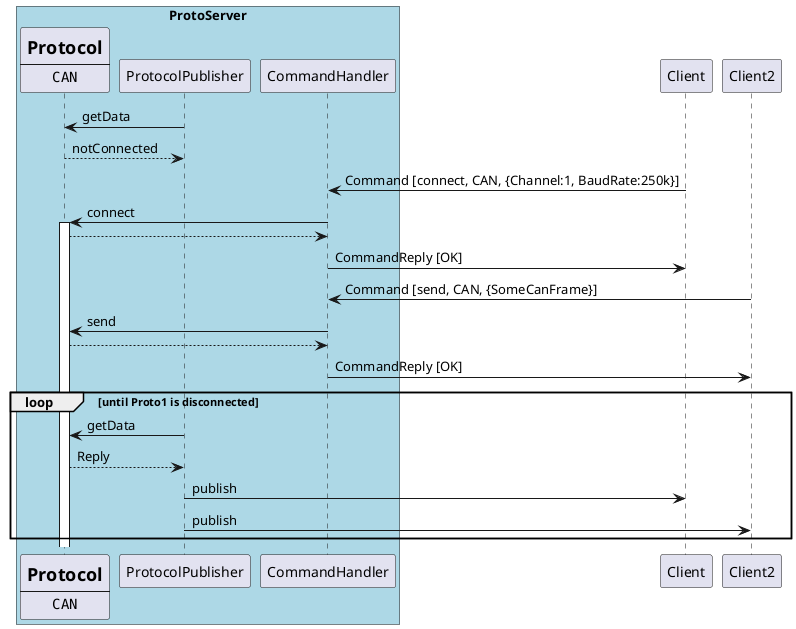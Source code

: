 @startuml
box "ProtoServer" #LightBlue

participant Proto1 [
    =Protocol
    ----
    ""CAN""
]

participant ProtocolPublisher
participant CommandHandler
end box

participant Client
participant Client2
ProtocolPublisher->Proto1 : getData
Proto1-->ProtocolPublisher : notConnected
Client->CommandHandler : Command [connect, CAN, {Channel:1, BaudRate:250k}]
CommandHandler->Proto1 : connect


activate Proto1
Proto1-->CommandHandler 
CommandHandler->Client : CommandReply [OK]
Client2->CommandHandler : Command [send, CAN, {SomeCanFrame}]
CommandHandler->Proto1: send
Proto1-->CommandHandler 

CommandHandler->Client2 : CommandReply [OK]
loop until Proto1 is disconnected
    ProtocolPublisher->Proto1 : getData
    Proto1-->ProtocolPublisher : Reply
    ProtocolPublisher->Client : publish
    ProtocolPublisher->Client2 : publish
end loop



@enduml